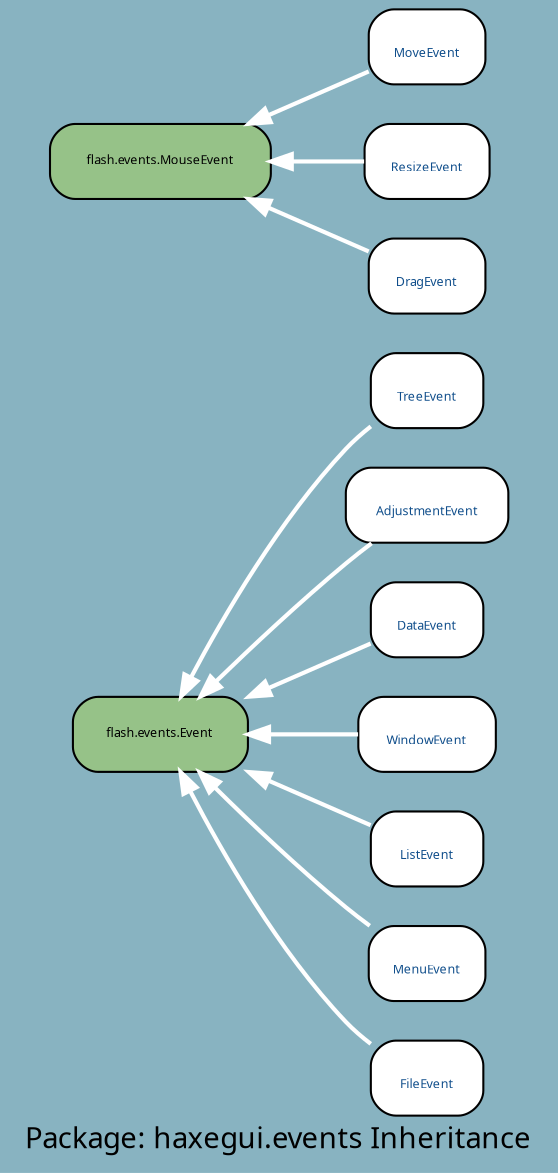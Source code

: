 digraph uml {
	graph [label="Package: haxegui.events Inheritance", ratio=compress, rankdir=RL, smoothing=avg_dist, overlap=compress, packMode="graph", labelloc=c, fontname="DejaVu Sans Condenesed", fontsize=14, bgcolor="#88B3C1", fontcolor=black];
	node [label="\N", style="rounded,filled", fillcolor="#96c288", fontcolor="#104E8B", fontname="FFF Harmony", fontsize=6, shape=record, color=black];
	edge [fontname=Sans, fontsize=8, minlen="1.2", color=black, fontcolor=black];
	graph [lp="135,12",
		bb="0,0,270,547"];
	"haxegui.events.TreeEvent" [label="{\nTreeEvent}", fillcolor=white, URL="../types/haxegui/events/TreeEvent.html", tooltip="\nTreeEvent", portPos=w, pos="207,367", rects="180,349,235,385", width="0.75", height="0.50"];
	"flash.events.Event" [fontcolor=black, pos="77,205", rects="35,187,119,223", width="1.17", height="0.50"];
	"haxegui.events.AdjustmentEvent" [label="{\nAdjustmentEvent}", fillcolor=white, URL="../types/haxegui/events/AdjustmentEvent.html", tooltip="\nAdjustmentEvent", portPos=w, pos="207,313", rects="168,295,247,331", width="1.08", height="0.50"];
	"haxegui.events.DataEvent" [label="{\nDataEvent}", fillcolor=white, URL="../types/haxegui/events/DataEvent.html", tooltip="\nDataEvent", portPos=w, pos="207,259", rects="180,241,235,277", width="0.75", height="0.50"];
	"haxegui.events.WindowEvent" [label="{\nWindowEvent}", fillcolor=white, URL="../types/haxegui/events/WindowEvent.html", tooltip="\nWindowEvent", portPos=w, pos="207,205", rects="174,187,240,223", width="0.92", height="0.50"];
	"haxegui.events.MoveEvent" [label="{\nMoveEvent}", fillcolor=white, URL="../types/haxegui/events/MoveEvent.html", tooltip="\nMoveEvent", portPos=w, pos="207,529", rects="179,511,236,547", width="0.78", height="0.50"];
	"flash.events.MouseEvent" [fontcolor=black, pos="77,475", rects="24,457,131,493", width="1.47", height="0.50"];
	"haxegui.events.ListEvent" [label="{\nListEvent}", fillcolor=white, URL="../types/haxegui/events/ListEvent.html", tooltip="\nListEvent", portPos=w, pos="207,151", rects="180,133,234,169", width="0.75", height="0.50"];
	"haxegui.events.MenuEvent" [label="{\nMenuEvent}", fillcolor=white, URL="../types/haxegui/events/MenuEvent.html", tooltip="\nMenuEvent", portPos=w, pos="207,97", rects="179,79,236,115", width="0.78", height="0.50"];
	"haxegui.events.FileEvent" [label="{\nFileEvent}", fillcolor=white, URL="../types/haxegui/events/FileEvent.html", tooltip="\nFileEvent", portPos=w, pos="207,43", rects="180,25,234,61", width="0.75", height="0.50"];
	"haxegui.events.ResizeEvent" [label="{\nResizeEvent}", fillcolor=white, URL="../types/haxegui/events/ResizeEvent.html", tooltip="\nResizeEvent", portPos=w, pos="207,475", rects="177,457,238,493", width="0.83", height="0.50"];
	"haxegui.events.DragEvent" [label="{\nDragEvent}", fillcolor=white, URL="../types/haxegui/events/DragEvent.html", tooltip="\nDragEvent", portPos=w, pos="207,421", rects="179,403,235,439", width="0.78", height="0.50"];
	"haxegui.events.TreeEvent" -> "flash.events.Event" [color=white, style=bold, arrowhead=normal, arrowsize="1.0", pos="e,86,223 180,351 175,348 171,344 167,340 135,308 107,261 91,232"];
	"haxegui.events.AdjustmentEvent" -> "flash.events.Event" [color=white, style=bold, arrowhead=normal, arrowsize="1.0", pos="e,95,223 178,295 174,292 171,289 167,286 144,269 120,247 103,230"];
	"haxegui.events.DataEvent" -> "flash.events.Event" [color=white, style=bold, arrowhead=normal, arrowsize="1.0", pos="e,119,223 180,248 165,242 146,234 129,227"];
	"haxegui.events.WindowEvent" -> "flash.events.Event" [color=white, style=bold, arrowhead=normal, arrowsize="1.0", pos="e,119,205 174,205 160,205 144,205 129,205"];
	"haxegui.events.MoveEvent" -> "flash.events.MouseEvent" [color=white, style=bold, arrowhead=normal, arrowsize="1.0", pos="e,121,493 179,517 165,511 147,504 131,497"];
	"haxegui.events.ListEvent" -> "flash.events.Event" [color=white, style=bold, arrowhead=normal, arrowsize="1.0", pos="e,119,187 180,162 165,168 146,176 129,183"];
	"haxegui.events.MenuEvent" -> "flash.events.Event" [color=white, style=bold, arrowhead=normal, arrowsize="1.0", pos="e,96,187 179,115 175,118 171,121 167,124 144,142 120,163 103,180"];
	"haxegui.events.FileEvent" -> "flash.events.Event" [color=white, style=bold, arrowhead=normal, arrowsize="1.0", pos="e,86,187 180,59 175,62 171,66 167,70 135,103 107,149 91,178"];
	"haxegui.events.ResizeEvent" -> "flash.events.MouseEvent" [color=white, style=bold, arrowhead=normal, arrowsize="1.0", pos="e,131,475 177,475 166,475 154,475 141,475"];
	"haxegui.events.DragEvent" -> "flash.events.MouseEvent" [color=white, style=bold, arrowhead=normal, arrowsize="1.0", pos="e,121,457 179,433 165,439 147,446 131,453"];
}
